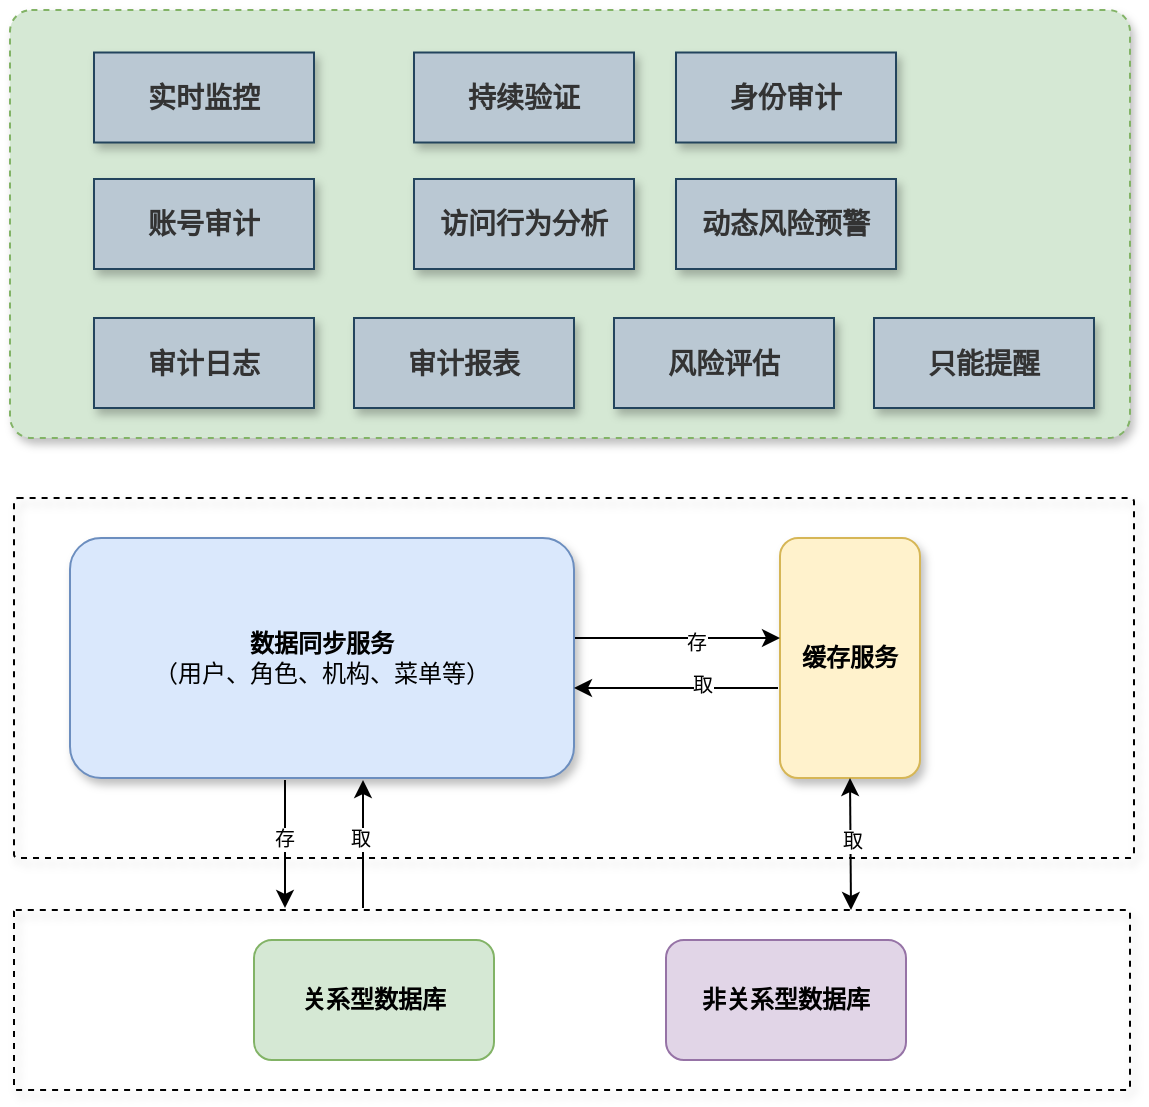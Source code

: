 <mxfile version="19.0.0" type="github" pages="2">
  <diagram id="8Mcmq0ioaoLnQd22ZTMx" name="第 1 页">
    <mxGraphModel dx="868" dy="468" grid="1" gridSize="10" guides="1" tooltips="1" connect="1" arrows="1" fold="1" page="1" pageScale="1" pageWidth="300" pageHeight="900" math="0" shadow="0">
      <root>
        <mxCell id="0" />
        <mxCell id="1" parent="0" />
        <mxCell id="98vJzE4Z4TFfjShBDfRC-30" value="" style="text;html=1;fillColor=none;align=center;verticalAlign=middle;whiteSpace=wrap;fontSize=54;fontStyle=1;shadow=1;rounded=1;glass=0;sketch=0;arcSize=1;dashed=1;strokeWidth=1;container=0;strokeColor=default;" parent="1" vertex="1">
          <mxGeometry x="20" y="300" width="560" height="180" as="geometry" />
        </mxCell>
        <mxCell id="Qy1Y6E39n3u61H79zV9y-25" value="" style="rounded=1;whiteSpace=wrap;html=1;shadow=1;fontSize=11;strokeWidth=1;fillColor=#d5e8d4;dashed=1;arcSize=5;strokeColor=#82b366;" parent="1" vertex="1">
          <mxGeometry x="18" y="56" width="560" height="214" as="geometry" />
        </mxCell>
        <mxCell id="Qy1Y6E39n3u61H79zV9y-29" value="&lt;b style=&quot;color: rgb(51, 51, 51); font-size: 14px;&quot;&gt;实时监控&lt;/b&gt;" style="rounded=0;whiteSpace=wrap;html=1;shadow=1;fontSize=11;strokeColor=#23445d;strokeWidth=1;fillColor=#bac8d3;" parent="1" vertex="1">
          <mxGeometry x="60" y="77.25" width="110" height="45" as="geometry" />
        </mxCell>
        <mxCell id="Qy1Y6E39n3u61H79zV9y-32" value="&lt;b style=&quot;color: rgb(51, 51, 51); font-size: 14px;&quot;&gt;账号审计&lt;/b&gt;" style="rounded=0;whiteSpace=wrap;html=1;shadow=1;fontSize=11;strokeColor=#23445d;strokeWidth=1;fillColor=#bac8d3;" parent="1" vertex="1">
          <mxGeometry x="60" y="140.5" width="110" height="45" as="geometry" />
        </mxCell>
        <mxCell id="98vJzE4Z4TFfjShBDfRC-1" value="" style="text;html=1;fillColor=none;align=center;verticalAlign=middle;whiteSpace=wrap;fontSize=54;fontStyle=1;shadow=1;rounded=1;glass=0;sketch=0;arcSize=1;dashed=1;strokeWidth=1;container=0;strokeColor=default;" parent="1" vertex="1">
          <mxGeometry x="20" y="506" width="558" height="90" as="geometry" />
        </mxCell>
        <mxCell id="98vJzE4Z4TFfjShBDfRC-3" value="&lt;b&gt;关系型数据库&lt;/b&gt;" style="rounded=1;whiteSpace=wrap;html=1;fillColor=#d5e8d4;strokeColor=#82b366;" parent="1" vertex="1">
          <mxGeometry x="140" y="521" width="120" height="60" as="geometry" />
        </mxCell>
        <mxCell id="98vJzE4Z4TFfjShBDfRC-4" value="&lt;b&gt;非关系型数据库&lt;/b&gt;" style="rounded=1;whiteSpace=wrap;html=1;fillColor=#e1d5e7;strokeColor=#9673a6;" parent="1" vertex="1">
          <mxGeometry x="346" y="521" width="120" height="60" as="geometry" />
        </mxCell>
        <mxCell id="98vJzE4Z4TFfjShBDfRC-5" value="&lt;b&gt;缓存服务&lt;/b&gt;" style="rounded=1;whiteSpace=wrap;html=1;fillColor=#fff2cc;strokeColor=#d6b656;shadow=1;arcSize=13;" parent="1" vertex="1">
          <mxGeometry x="403" y="320" width="70" height="120" as="geometry" />
        </mxCell>
        <mxCell id="98vJzE4Z4TFfjShBDfRC-12" value="" style="endArrow=classic;html=1;rounded=0;fontSize=10;entryX=0;entryY=0.5;entryDx=0;entryDy=0;exitX=1;exitY=0.5;exitDx=0;exitDy=0;" parent="1" edge="1">
          <mxGeometry width="50" height="50" relative="1" as="geometry">
            <mxPoint x="296" y="370" as="sourcePoint" />
            <mxPoint x="403" y="370" as="targetPoint" />
          </mxGeometry>
        </mxCell>
        <mxCell id="98vJzE4Z4TFfjShBDfRC-25" value="存" style="edgeLabel;html=1;align=center;verticalAlign=middle;resizable=0;points=[];fontSize=10;" parent="98vJzE4Z4TFfjShBDfRC-12" vertex="1" connectable="0">
          <mxGeometry x="0.215" y="-2" relative="1" as="geometry">
            <mxPoint as="offset" />
          </mxGeometry>
        </mxCell>
        <mxCell id="98vJzE4Z4TFfjShBDfRC-13" value="" style="endArrow=classic;startArrow=classic;html=1;rounded=0;fontSize=11;fontColor=#000000;strokeColor=#000000;jumpStyle=none;entryX=0.5;entryY=1;entryDx=0;entryDy=0;exitX=0.75;exitY=0;exitDx=0;exitDy=0;" parent="1" source="98vJzE4Z4TFfjShBDfRC-1" target="98vJzE4Z4TFfjShBDfRC-5" edge="1">
          <mxGeometry width="50" height="50" relative="1" as="geometry">
            <mxPoint x="168.0" y="428" as="sourcePoint" />
            <mxPoint x="168" y="348" as="targetPoint" />
            <Array as="points" />
          </mxGeometry>
        </mxCell>
        <mxCell id="98vJzE4Z4TFfjShBDfRC-27" value="取" style="edgeLabel;html=1;align=center;verticalAlign=middle;resizable=0;points=[];fontSize=10;" parent="98vJzE4Z4TFfjShBDfRC-13" vertex="1" connectable="0">
          <mxGeometry x="-0.385" y="-1" relative="1" as="geometry">
            <mxPoint x="-1" y="-15" as="offset" />
          </mxGeometry>
        </mxCell>
        <mxCell id="98vJzE4Z4TFfjShBDfRC-17" value="&lt;b&gt;数据同步服务&lt;/b&gt;&lt;br&gt;（用户、角色、机构、菜单等）" style="rounded=1;whiteSpace=wrap;html=1;fillColor=#dae8fc;strokeColor=#6c8ebf;shadow=1;arcSize=13;" parent="1" vertex="1">
          <mxGeometry x="48" y="320" width="252" height="120" as="geometry" />
        </mxCell>
        <mxCell id="98vJzE4Z4TFfjShBDfRC-20" value="" style="endArrow=classic;html=1;rounded=0;fontSize=10;entryX=0.5;entryY=0;entryDx=0;entryDy=0;exitX=0.25;exitY=1;exitDx=0;exitDy=0;" parent="1" edge="1">
          <mxGeometry width="50" height="50" relative="1" as="geometry">
            <mxPoint x="155.5" y="441" as="sourcePoint" />
            <mxPoint x="155.5" y="505" as="targetPoint" />
          </mxGeometry>
        </mxCell>
        <mxCell id="98vJzE4Z4TFfjShBDfRC-23" value="存" style="edgeLabel;html=1;align=center;verticalAlign=middle;resizable=0;points=[];fontSize=10;" parent="98vJzE4Z4TFfjShBDfRC-20" vertex="1" connectable="0">
          <mxGeometry x="-0.344" relative="1" as="geometry">
            <mxPoint x="-1" y="8" as="offset" />
          </mxGeometry>
        </mxCell>
        <mxCell id="98vJzE4Z4TFfjShBDfRC-21" value="" style="endArrow=classic;html=1;rounded=0;fontSize=10;exitX=1;exitY=0.5;exitDx=0;exitDy=0;" parent="1" edge="1">
          <mxGeometry width="50" height="50" relative="1" as="geometry">
            <mxPoint x="402" y="395" as="sourcePoint" />
            <mxPoint x="300" y="395" as="targetPoint" />
          </mxGeometry>
        </mxCell>
        <mxCell id="98vJzE4Z4TFfjShBDfRC-26" value="取" style="edgeLabel;html=1;align=center;verticalAlign=middle;resizable=0;points=[];fontSize=10;" parent="98vJzE4Z4TFfjShBDfRC-21" vertex="1" connectable="0">
          <mxGeometry x="-0.252" y="-2" relative="1" as="geometry">
            <mxPoint as="offset" />
          </mxGeometry>
        </mxCell>
        <mxCell id="98vJzE4Z4TFfjShBDfRC-22" value="" style="endArrow=classic;html=1;rounded=0;fontSize=10;entryX=0.5;entryY=0;entryDx=0;entryDy=0;exitX=0.25;exitY=1;exitDx=0;exitDy=0;" parent="1" edge="1">
          <mxGeometry width="50" height="50" relative="1" as="geometry">
            <mxPoint x="194.5" y="505" as="sourcePoint" />
            <mxPoint x="194.5" y="441" as="targetPoint" />
          </mxGeometry>
        </mxCell>
        <mxCell id="98vJzE4Z4TFfjShBDfRC-24" value="取" style="edgeLabel;html=1;align=center;verticalAlign=middle;resizable=0;points=[];fontSize=10;" parent="98vJzE4Z4TFfjShBDfRC-22" vertex="1" connectable="0">
          <mxGeometry x="0.406" y="2" relative="1" as="geometry">
            <mxPoint y="10" as="offset" />
          </mxGeometry>
        </mxCell>
        <mxCell id="98vJzE4Z4TFfjShBDfRC-28" value="&lt;b style=&quot;color: rgb(51, 51, 51); font-size: 14px;&quot;&gt;持续验证&lt;/b&gt;" style="rounded=0;whiteSpace=wrap;html=1;shadow=1;fontSize=11;strokeColor=#23445d;strokeWidth=1;fillColor=#bac8d3;" parent="1" vertex="1">
          <mxGeometry x="220" y="77.25" width="110" height="45" as="geometry" />
        </mxCell>
        <mxCell id="98vJzE4Z4TFfjShBDfRC-29" value="&lt;b style=&quot;color: rgb(51, 51, 51); font-size: 14px;&quot;&gt;身份审计&lt;/b&gt;" style="rounded=0;whiteSpace=wrap;html=1;shadow=1;fontSize=11;strokeColor=#23445d;strokeWidth=1;fillColor=#bac8d3;" parent="1" vertex="1">
          <mxGeometry x="351" y="77.25" width="110" height="45" as="geometry" />
        </mxCell>
        <mxCell id="ox4tvJcsVtgA0NAjYwBi-1" value="&lt;b style=&quot;color: rgb(51, 51, 51); font-size: 14px;&quot;&gt;访问行为分析&lt;/b&gt;" style="rounded=0;whiteSpace=wrap;html=1;shadow=1;fontSize=11;strokeColor=#23445d;strokeWidth=1;fillColor=#bac8d3;" vertex="1" parent="1">
          <mxGeometry x="220" y="140.5" width="110" height="45" as="geometry" />
        </mxCell>
        <mxCell id="ox4tvJcsVtgA0NAjYwBi-3" value="&lt;b style=&quot;color: rgb(51, 51, 51); font-size: 14px;&quot;&gt;动态风险预警&lt;/b&gt;" style="rounded=0;whiteSpace=wrap;html=1;shadow=1;fontSize=11;strokeColor=#23445d;strokeWidth=1;fillColor=#bac8d3;" vertex="1" parent="1">
          <mxGeometry x="351" y="140.5" width="110" height="45" as="geometry" />
        </mxCell>
        <mxCell id="ox4tvJcsVtgA0NAjYwBi-6" value="&lt;b style=&quot;color: rgb(51, 51, 51); font-size: 14px;&quot;&gt;审计日志&lt;/b&gt;" style="rounded=0;whiteSpace=wrap;html=1;shadow=1;fontSize=11;strokeColor=#23445d;strokeWidth=1;fillColor=#bac8d3;" vertex="1" parent="1">
          <mxGeometry x="60" y="210" width="110" height="45" as="geometry" />
        </mxCell>
        <mxCell id="ox4tvJcsVtgA0NAjYwBi-7" value="&lt;b style=&quot;color: rgb(51, 51, 51); font-size: 14px;&quot;&gt;审计报表&lt;/b&gt;" style="rounded=0;whiteSpace=wrap;html=1;shadow=1;fontSize=11;strokeColor=#23445d;strokeWidth=1;fillColor=#bac8d3;" vertex="1" parent="1">
          <mxGeometry x="190" y="210" width="110" height="45" as="geometry" />
        </mxCell>
        <mxCell id="ox4tvJcsVtgA0NAjYwBi-8" value="&lt;font color=&quot;#333333&quot;&gt;&lt;span style=&quot;font-size: 14px;&quot;&gt;&lt;b&gt;风险评估&lt;/b&gt;&lt;/span&gt;&lt;/font&gt;&lt;span style=&quot;color: rgba(0, 0, 0, 0); font-family: monospace; font-size: 0px; text-align: start;&quot;&gt;%3CmxGraphModel%3E%3Croot%3E%3CmxCell%20id%3D%220%22%2F%3E%3CmxCell%20id%3D%221%22%20parent%3D%220%22%2F%3E%3CmxCell%20id%3D%222%22%20value%3D%22%26lt%3Bb%20style%3D%26quot%3Bcolor%3A%20rgb(51%2C%2051%2C%2051)%3B%20font-size%3A%2014px%3B%26quot%3B%26gt%3B%E5%AE%A1%E8%AE%A1%E6%8A%A5%E8%A1%A8%26lt%3B%2Fb%26gt%3B%22%20style%3D%22rounded%3D0%3BwhiteSpace%3Dwrap%3Bhtml%3D1%3Bshadow%3D1%3BfontSize%3D11%3BstrokeColor%3D%2323445d%3BstrokeWidth%3D1%3BfillColor%3D%23bac8d3%3B%22%20vertex%3D%221%22%20parent%3D%221%22%3E%3CmxGeometry%20x%3D%22220%22%20y%3D%22210%22%20width%3D%22110%22%20height%3D%2245%22%20as%3D%22geometry%22%2F%3E%3C%2FmxCell%3E%3C%2Froot%3E%3C%2FmxGraphModel%3E&lt;/span&gt;" style="rounded=0;whiteSpace=wrap;html=1;shadow=1;fontSize=11;strokeColor=#23445d;strokeWidth=1;fillColor=#bac8d3;" vertex="1" parent="1">
          <mxGeometry x="320" y="210" width="110" height="45" as="geometry" />
        </mxCell>
        <mxCell id="ox4tvJcsVtgA0NAjYwBi-9" value="&lt;font color=&quot;#333333&quot;&gt;&lt;span style=&quot;font-size: 14px;&quot;&gt;&lt;b&gt;只能提醒&lt;/b&gt;&lt;/span&gt;&lt;/font&gt;" style="rounded=0;whiteSpace=wrap;html=1;shadow=1;fontSize=11;strokeColor=#23445d;strokeWidth=1;fillColor=#bac8d3;" vertex="1" parent="1">
          <mxGeometry x="450" y="210" width="110" height="45" as="geometry" />
        </mxCell>
      </root>
    </mxGraphModel>
  </diagram>
  <diagram id="HrFjFPu9NfcljseWr6zG" name="第 2 页">
    <mxGraphModel dx="868" dy="525" grid="1" gridSize="10" guides="1" tooltips="1" connect="1" arrows="1" fold="1" page="1" pageScale="1" pageWidth="300" pageHeight="900" math="0" shadow="0">
      <root>
        <mxCell id="0" />
        <mxCell id="1" parent="0" />
      </root>
    </mxGraphModel>
  </diagram>
</mxfile>
